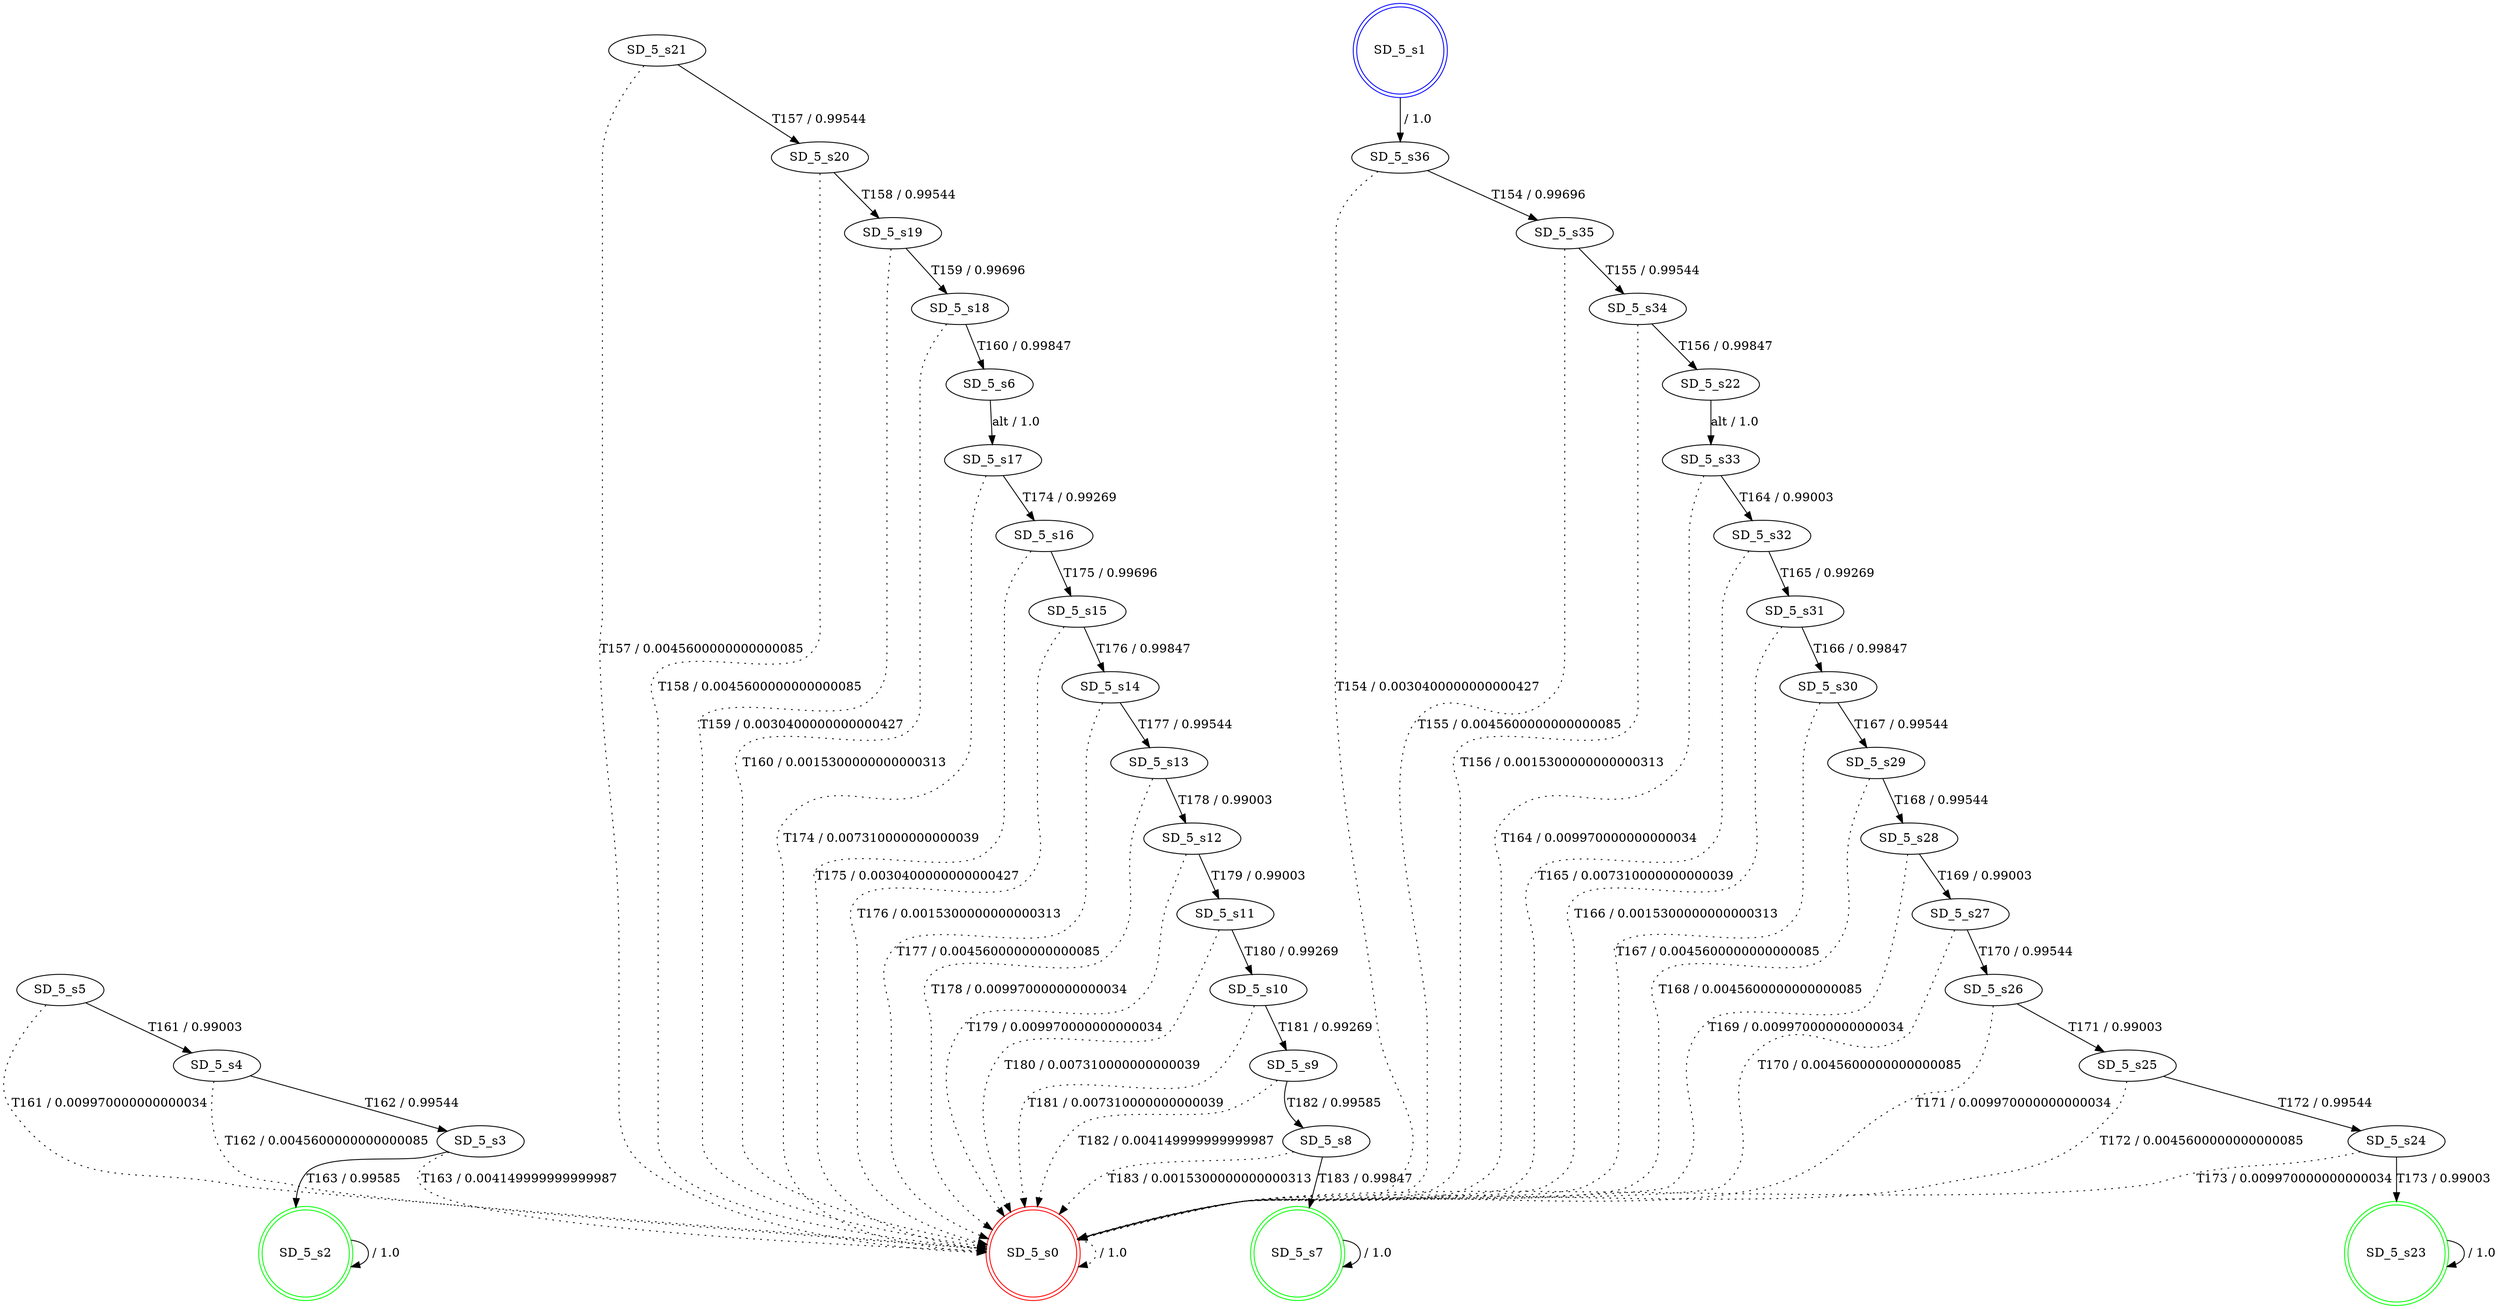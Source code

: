 digraph graphname {
SD_5_s0 [label="SD_5_s0",color=red,shape=doublecircle ];
SD_5_s1 [label="SD_5_s1",color=blue,shape=doublecircle ];
SD_5_s2 [label="SD_5_s2",color=green,shape=doublecircle ];
SD_5_s3 [label="SD_5_s3" ];
SD_5_s4 [label="SD_5_s4" ];
SD_5_s5 [label="SD_5_s5" ];
SD_5_s6 [label="SD_5_s6" ];
SD_5_s7 [label="SD_5_s7",color=green,shape=doublecircle ];
SD_5_s8 [label="SD_5_s8" ];
SD_5_s9 [label="SD_5_s9" ];
SD_5_s10 [label="SD_5_s10" ];
SD_5_s11 [label="SD_5_s11" ];
SD_5_s12 [label="SD_5_s12" ];
SD_5_s13 [label="SD_5_s13" ];
SD_5_s14 [label="SD_5_s14" ];
SD_5_s15 [label="SD_5_s15" ];
SD_5_s16 [label="SD_5_s16" ];
SD_5_s17 [label="SD_5_s17" ];
SD_5_s18 [label="SD_5_s18" ];
SD_5_s19 [label="SD_5_s19" ];
SD_5_s20 [label="SD_5_s20" ];
SD_5_s21 [label="SD_5_s21" ];
SD_5_s22 [label="SD_5_s22" ];
SD_5_s23 [label="SD_5_s23",color=green,shape=doublecircle ];
SD_5_s24 [label="SD_5_s24" ];
SD_5_s25 [label="SD_5_s25" ];
SD_5_s26 [label="SD_5_s26" ];
SD_5_s27 [label="SD_5_s27" ];
SD_5_s28 [label="SD_5_s28" ];
SD_5_s29 [label="SD_5_s29" ];
SD_5_s30 [label="SD_5_s30" ];
SD_5_s31 [label="SD_5_s31" ];
SD_5_s32 [label="SD_5_s32" ];
SD_5_s33 [label="SD_5_s33" ];
SD_5_s34 [label="SD_5_s34" ];
SD_5_s35 [label="SD_5_s35" ];
SD_5_s36 [label="SD_5_s36" ];
SD_5_s0 -> SD_5_s0 [label=" / 1.0", style=dotted];
SD_5_s1 -> SD_5_s36 [label=" / 1.0"];
SD_5_s2 -> SD_5_s2 [label=" / 1.0"];
SD_5_s3 -> SD_5_s2 [label="T163 / 0.99585"];
SD_5_s3 -> SD_5_s0 [label="T163 / 0.004149999999999987", style=dotted];
SD_5_s4 -> SD_5_s3 [label="T162 / 0.99544"];
SD_5_s4 -> SD_5_s0 [label="T162 / 0.0045600000000000085", style=dotted];
SD_5_s5 -> SD_5_s4 [label="T161 / 0.99003"];
SD_5_s5 -> SD_5_s0 [label="T161 / 0.009970000000000034", style=dotted];
SD_5_s6 -> SD_5_s17 [label="alt / 1.0"];
SD_5_s7 -> SD_5_s7 [label=" / 1.0"];
SD_5_s8 -> SD_5_s7 [label="T183 / 0.99847"];
SD_5_s8 -> SD_5_s0 [label="T183 / 0.0015300000000000313", style=dotted];
SD_5_s9 -> SD_5_s8 [label="T182 / 0.99585"];
SD_5_s9 -> SD_5_s0 [label="T182 / 0.004149999999999987", style=dotted];
SD_5_s10 -> SD_5_s9 [label="T181 / 0.99269"];
SD_5_s10 -> SD_5_s0 [label="T181 / 0.007310000000000039", style=dotted];
SD_5_s11 -> SD_5_s10 [label="T180 / 0.99269"];
SD_5_s11 -> SD_5_s0 [label="T180 / 0.007310000000000039", style=dotted];
SD_5_s12 -> SD_5_s11 [label="T179 / 0.99003"];
SD_5_s12 -> SD_5_s0 [label="T179 / 0.009970000000000034", style=dotted];
SD_5_s13 -> SD_5_s12 [label="T178 / 0.99003"];
SD_5_s13 -> SD_5_s0 [label="T178 / 0.009970000000000034", style=dotted];
SD_5_s14 -> SD_5_s13 [label="T177 / 0.99544"];
SD_5_s14 -> SD_5_s0 [label="T177 / 0.0045600000000000085", style=dotted];
SD_5_s15 -> SD_5_s14 [label="T176 / 0.99847"];
SD_5_s15 -> SD_5_s0 [label="T176 / 0.0015300000000000313", style=dotted];
SD_5_s16 -> SD_5_s15 [label="T175 / 0.99696"];
SD_5_s16 -> SD_5_s0 [label="T175 / 0.0030400000000000427", style=dotted];
SD_5_s17 -> SD_5_s16 [label="T174 / 0.99269"];
SD_5_s17 -> SD_5_s0 [label="T174 / 0.007310000000000039", style=dotted];
SD_5_s18 -> SD_5_s6 [label="T160 / 0.99847"];
SD_5_s18 -> SD_5_s0 [label="T160 / 0.0015300000000000313", style=dotted];
SD_5_s19 -> SD_5_s18 [label="T159 / 0.99696"];
SD_5_s19 -> SD_5_s0 [label="T159 / 0.0030400000000000427", style=dotted];
SD_5_s20 -> SD_5_s19 [label="T158 / 0.99544"];
SD_5_s20 -> SD_5_s0 [label="T158 / 0.0045600000000000085", style=dotted];
SD_5_s21 -> SD_5_s20 [label="T157 / 0.99544"];
SD_5_s21 -> SD_5_s0 [label="T157 / 0.0045600000000000085", style=dotted];
SD_5_s22 -> SD_5_s33 [label="alt / 1.0"];
SD_5_s23 -> SD_5_s23 [label=" / 1.0"];
SD_5_s24 -> SD_5_s23 [label="T173 / 0.99003"];
SD_5_s24 -> SD_5_s0 [label="T173 / 0.009970000000000034", style=dotted];
SD_5_s25 -> SD_5_s24 [label="T172 / 0.99544"];
SD_5_s25 -> SD_5_s0 [label="T172 / 0.0045600000000000085", style=dotted];
SD_5_s26 -> SD_5_s25 [label="T171 / 0.99003"];
SD_5_s26 -> SD_5_s0 [label="T171 / 0.009970000000000034", style=dotted];
SD_5_s27 -> SD_5_s26 [label="T170 / 0.99544"];
SD_5_s27 -> SD_5_s0 [label="T170 / 0.0045600000000000085", style=dotted];
SD_5_s28 -> SD_5_s27 [label="T169 / 0.99003"];
SD_5_s28 -> SD_5_s0 [label="T169 / 0.009970000000000034", style=dotted];
SD_5_s29 -> SD_5_s28 [label="T168 / 0.99544"];
SD_5_s29 -> SD_5_s0 [label="T168 / 0.0045600000000000085", style=dotted];
SD_5_s30 -> SD_5_s29 [label="T167 / 0.99544"];
SD_5_s30 -> SD_5_s0 [label="T167 / 0.0045600000000000085", style=dotted];
SD_5_s31 -> SD_5_s30 [label="T166 / 0.99847"];
SD_5_s31 -> SD_5_s0 [label="T166 / 0.0015300000000000313", style=dotted];
SD_5_s32 -> SD_5_s31 [label="T165 / 0.99269"];
SD_5_s32 -> SD_5_s0 [label="T165 / 0.007310000000000039", style=dotted];
SD_5_s33 -> SD_5_s32 [label="T164 / 0.99003"];
SD_5_s33 -> SD_5_s0 [label="T164 / 0.009970000000000034", style=dotted];
SD_5_s34 -> SD_5_s22 [label="T156 / 0.99847"];
SD_5_s34 -> SD_5_s0 [label="T156 / 0.0015300000000000313", style=dotted];
SD_5_s35 -> SD_5_s34 [label="T155 / 0.99544"];
SD_5_s35 -> SD_5_s0 [label="T155 / 0.0045600000000000085", style=dotted];
SD_5_s36 -> SD_5_s35 [label="T154 / 0.99696"];
SD_5_s36 -> SD_5_s0 [label="T154 / 0.0030400000000000427", style=dotted];
}